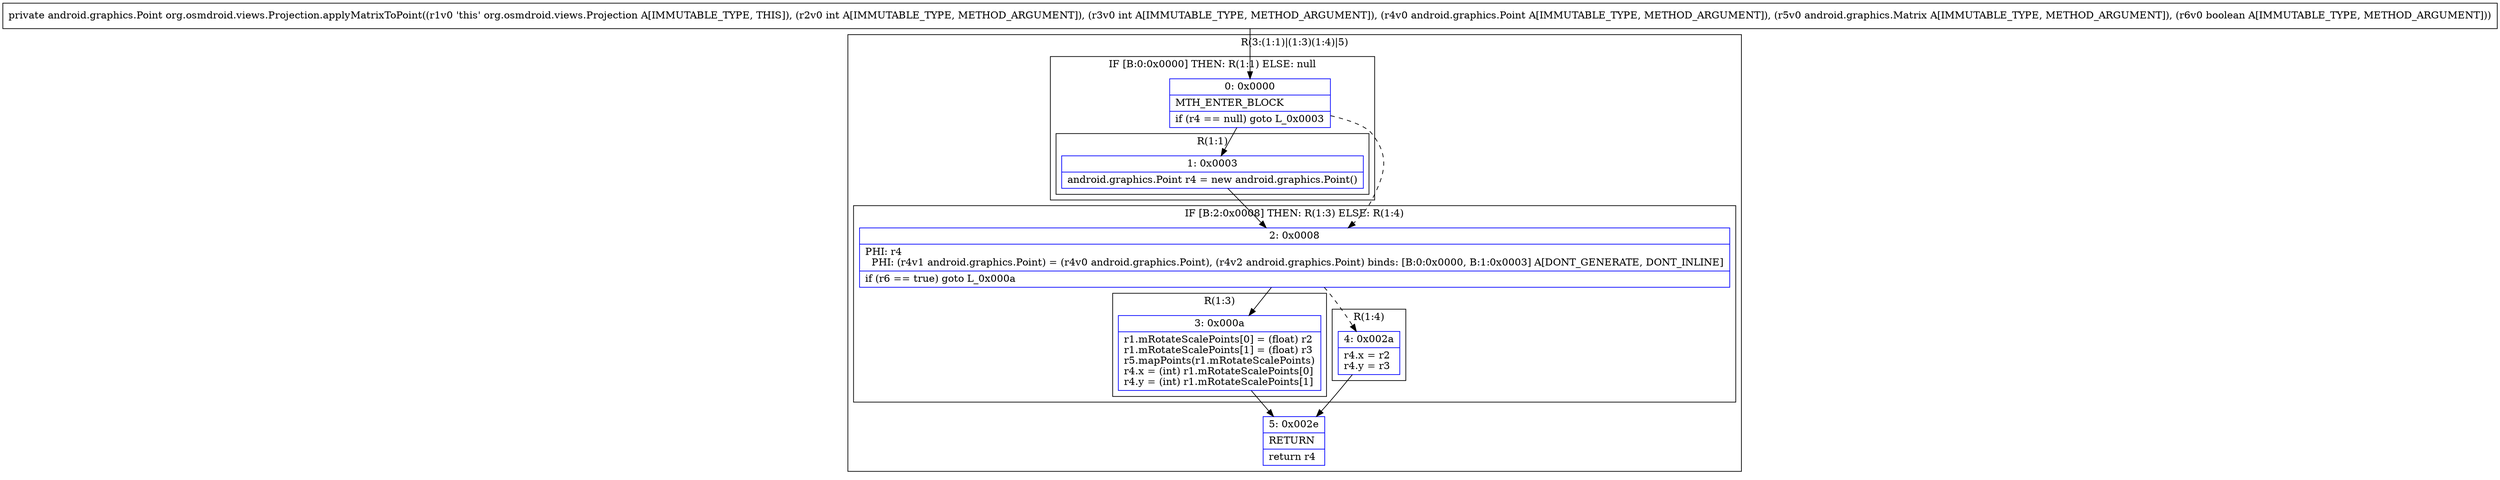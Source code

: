 digraph "CFG fororg.osmdroid.views.Projection.applyMatrixToPoint(IILandroid\/graphics\/Point;Landroid\/graphics\/Matrix;Z)Landroid\/graphics\/Point;" {
subgraph cluster_Region_1066482887 {
label = "R(3:(1:1)|(1:3)(1:4)|5)";
node [shape=record,color=blue];
subgraph cluster_IfRegion_2087588211 {
label = "IF [B:0:0x0000] THEN: R(1:1) ELSE: null";
node [shape=record,color=blue];
Node_0 [shape=record,label="{0\:\ 0x0000|MTH_ENTER_BLOCK\l|if (r4 == null) goto L_0x0003\l}"];
subgraph cluster_Region_433297702 {
label = "R(1:1)";
node [shape=record,color=blue];
Node_1 [shape=record,label="{1\:\ 0x0003|android.graphics.Point r4 = new android.graphics.Point()\l}"];
}
}
subgraph cluster_IfRegion_1818031502 {
label = "IF [B:2:0x0008] THEN: R(1:3) ELSE: R(1:4)";
node [shape=record,color=blue];
Node_2 [shape=record,label="{2\:\ 0x0008|PHI: r4 \l  PHI: (r4v1 android.graphics.Point) = (r4v0 android.graphics.Point), (r4v2 android.graphics.Point) binds: [B:0:0x0000, B:1:0x0003] A[DONT_GENERATE, DONT_INLINE]\l|if (r6 == true) goto L_0x000a\l}"];
subgraph cluster_Region_1520278470 {
label = "R(1:3)";
node [shape=record,color=blue];
Node_3 [shape=record,label="{3\:\ 0x000a|r1.mRotateScalePoints[0] = (float) r2\lr1.mRotateScalePoints[1] = (float) r3\lr5.mapPoints(r1.mRotateScalePoints)\lr4.x = (int) r1.mRotateScalePoints[0]\lr4.y = (int) r1.mRotateScalePoints[1]\l}"];
}
subgraph cluster_Region_1458895983 {
label = "R(1:4)";
node [shape=record,color=blue];
Node_4 [shape=record,label="{4\:\ 0x002a|r4.x = r2\lr4.y = r3\l}"];
}
}
Node_5 [shape=record,label="{5\:\ 0x002e|RETURN\l|return r4\l}"];
}
MethodNode[shape=record,label="{private android.graphics.Point org.osmdroid.views.Projection.applyMatrixToPoint((r1v0 'this' org.osmdroid.views.Projection A[IMMUTABLE_TYPE, THIS]), (r2v0 int A[IMMUTABLE_TYPE, METHOD_ARGUMENT]), (r3v0 int A[IMMUTABLE_TYPE, METHOD_ARGUMENT]), (r4v0 android.graphics.Point A[IMMUTABLE_TYPE, METHOD_ARGUMENT]), (r5v0 android.graphics.Matrix A[IMMUTABLE_TYPE, METHOD_ARGUMENT]), (r6v0 boolean A[IMMUTABLE_TYPE, METHOD_ARGUMENT])) }"];
MethodNode -> Node_0;
Node_0 -> Node_1;
Node_0 -> Node_2[style=dashed];
Node_1 -> Node_2;
Node_2 -> Node_3;
Node_2 -> Node_4[style=dashed];
Node_3 -> Node_5;
Node_4 -> Node_5;
}

